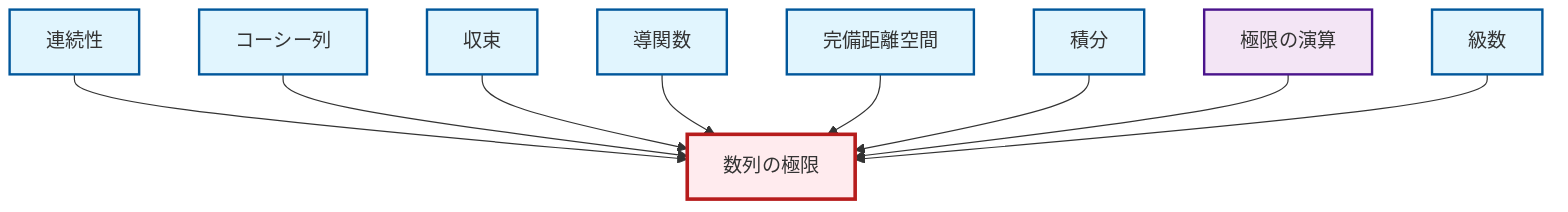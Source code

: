 graph TD
    classDef definition fill:#e1f5fe,stroke:#01579b,stroke-width:2px
    classDef theorem fill:#f3e5f5,stroke:#4a148c,stroke-width:2px
    classDef axiom fill:#fff3e0,stroke:#e65100,stroke-width:2px
    classDef example fill:#e8f5e9,stroke:#1b5e20,stroke-width:2px
    classDef current fill:#ffebee,stroke:#b71c1c,stroke-width:3px
    def-cauchy-sequence["コーシー列"]:::definition
    def-convergence["収束"]:::definition
    def-derivative["導関数"]:::definition
    thm-limit-arithmetic["極限の演算"]:::theorem
    def-series["級数"]:::definition
    def-complete-metric-space["完備距離空間"]:::definition
    def-continuity["連続性"]:::definition
    def-integral["積分"]:::definition
    def-limit["数列の極限"]:::definition
    def-continuity --> def-limit
    def-cauchy-sequence --> def-limit
    def-convergence --> def-limit
    def-derivative --> def-limit
    def-complete-metric-space --> def-limit
    def-integral --> def-limit
    thm-limit-arithmetic --> def-limit
    def-series --> def-limit
    class def-limit current